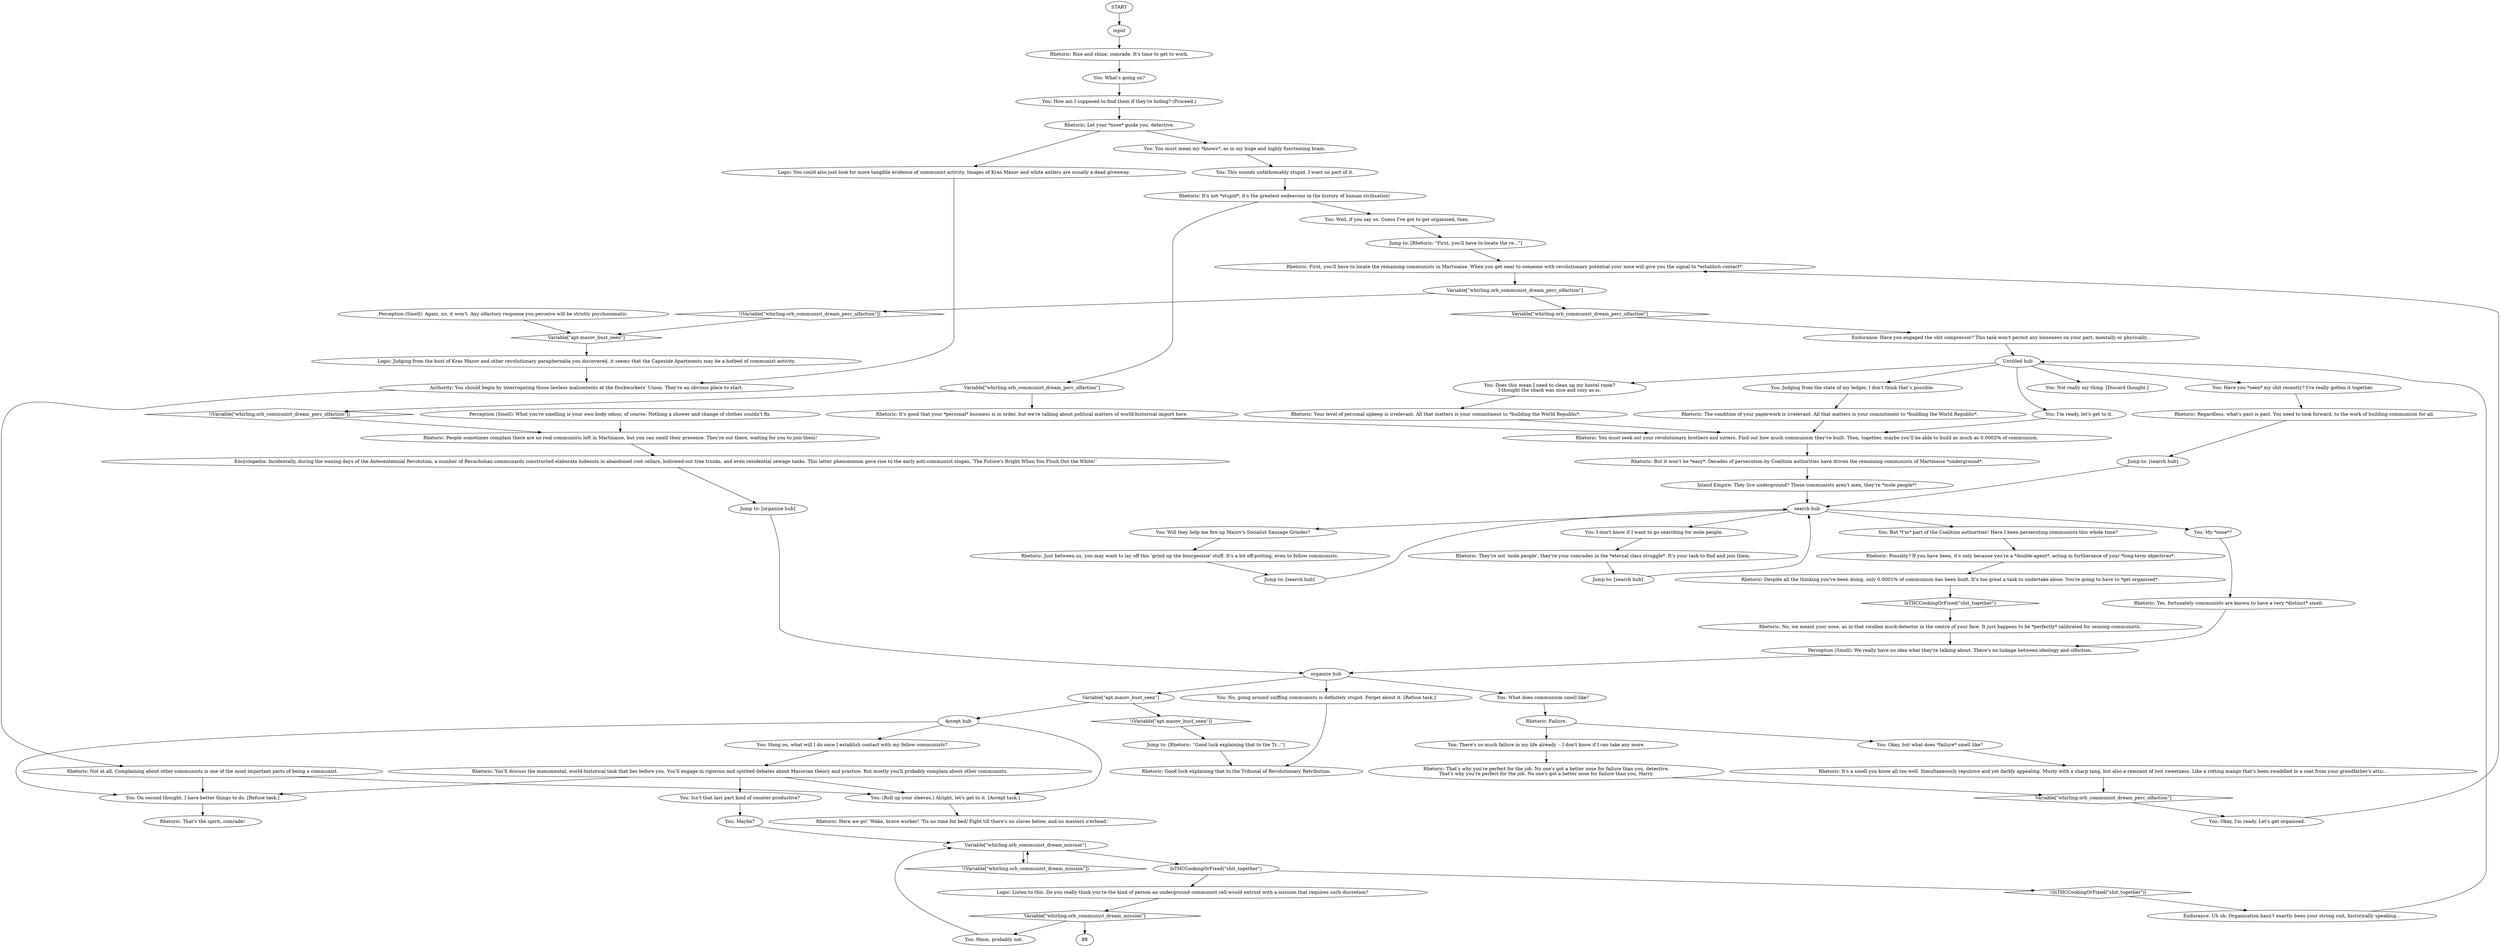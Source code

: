 # WHIRLING F2 ORB / Communist Quest Initiation
# Rhetoric tells you it's time to bone up on dialectical materialism and get organized.
# ==================================================
digraph G {
	  0 [label="START"];
	  1 [label="input"];
	  2 [label="Rhetoric: Good luck explaining that to the Tribunal of Revolutionary Retribution."];
	  3 [label="You: Not really my thing. [Discard thought.]"];
	  4 [label="Rhetoric: The condition of your paperwork is irrelevant. All that matters is your commitment to *building the World Republic*."];
	  5 [label="Rhetoric: Your level of personal upkeep is irrelevant. All that matters is your commitment to *building the World Republic*."];
	  6 [label="Inland Empire: They live underground? These communists aren't men, they're *mole people*!"];
	  7 [label="Jump to: [search hub]"];
	  8 [label="Rhetoric: It's a smell you know all too well. Simultaneously repulsive and yet darkly appealing. Musty with a sharp tang, but also a remnant of lost sweetness. Like a rotting mango that's been swaddled in a coat from your grandfather's attic..."];
	  9 [label="Authority: You should begin by interrogating those lawless malcontents at the Dockworkers' Union. They're an obvious place to start."];
	  10 [label="You: I don't know if I want to go searching for mole people."];
	  11 [label="Rhetoric: Failure."];
	  12 [label="Variable[\"whirling.orb_communist_dream_perc_olfaction\"]"];
	  13 [label="Variable[\"whirling.orb_communist_dream_perc_olfaction\"]", shape=diamond];
	  14 [label="!(Variable[\"whirling.orb_communist_dream_perc_olfaction\"])", shape=diamond];
	  15 [label="You: On second thought, I have better things to do. [Refuse task.]"];
	  16 [label="You: Isn't that last part kind of counter-productive?"];
	  17 [label="Rhetoric: Rise and shine, comrade. It's time to get to work."];
	  18 [label="You: I'm ready, let's get to it."];
	  19 [label="Rhetoric: Possibly? If you have been, it's only because you're a *double-agent*, acting in furtherance of your *long-term objectives*."];
	  20 [label="Jump to: [search hub]"];
	  21 [label="Encyclopedia: Incidentally, during the waning days of the Antecentennial Revolution, a number of Revacholian communards constructed elaborate hideouts in abandoned root cellars, hollowed-out tree trunks, and even residential sewage tanks. This latter phenomenon gave rise to the early anti-communist slogan, 'The Future's Bright When You Flush Out the White!'"];
	  22 [label="Rhetoric: You must seek out your revolutionary brothers and sisters. Find out how much communism they've built. Then, together, maybe you'll be able to build as much as 0.0002% of communism."];
	  23 [label="Rhetoric: They're not 'mole people', they're your comrades in the *eternal class struggle*. It's your task to find and join them."];
	  24 [label="Rhetoric: First, you'll have to locate the remaining communists in Martinaise. When you get near to someone with revolutionary potential your nose will give you the signal to *establish contact*."];
	  25 [label="Rhetoric: People sometimes complain there are no real communists left in Martinaise, but you can smell their presence. They're out there, waiting for you to join them!"];
	  26 [label="You: What's going on?"];
	  27 [label="You: Judging from the state of my ledger, I don't think that’s possible."];
	  28 [label="You: But *I'm* part of the Coalition authorities! Have I been persecuting communists this whole time?"];
	  29 [label="You: You must mean my *knows*, as in my huge and highly functioning brain."];
	  30 [label="Perception (Smell): We really have no idea what they're talking about. There's no linkage between ideology and olfaction."];
	  31 [label="Jump to: [organize hub]"];
	  32 [label="You: Hang on, what will I do once I establish contact with my fellow communists?"];
	  33 [label="Endurance: Uh oh. Organisation hasn't exactly been your strong suit, historically speaking..."];
	  34 [label="Rhetoric: Yes, fortunately communists are known to have a very *distinct* smell."];
	  35 [label="You: Hmm, probably not."];
	  36 [label="Rhetoric: It's not *stupid*, it's the greatest endeavour in the history of human civilisation!"];
	  37 [label="You: Well, if you say so. Guess I've got to get organised, then."];
	  38 [label="You: There's so much failure in my life already -- I don't know if I can take any more."];
	  39 [label="Rhetoric: That's why you're perfect for the job. No one's got a better nose for failure than you, detective.\nThat's why you're perfect for the job. No one's got a better nose for failure than you, Harry."];
	  40 [label="Rhetoric: But it won't be *easy*. Decades of persecution by Coalition authorities have driven the remaining communists of Martinaise *underground*."];
	  41 [label="Rhetoric: Just between us, you may want to lay off this 'grind up the bourgeoisie' stuff. It's a bit off-putting, even to fellow communists."];
	  42 [label="You: What does communism smell like?"];
	  43 [label="Untitled hub"];
	  44 [label="You: Have you *seen* my shit recently? I've really gotten it together."];
	  45 [label="Jump to: [search hub]"];
	  46 [label="organize hub"];
	  47 [label="You: Okay, but what does *failure* smell like?"];
	  48 [label="Rhetoric: You'll discuss the monumental, world-historical task that lies before you. You'll engage in rigorous and spirited debates about Mazovian theory and practice. But mostly you'll probably complain about other communists."];
	  49 [label="Rhetoric: Here we go! 'Wake, brave worker! 'Tis no time for bed/ Fight till there's no slaves below, and no masters o'erhead.'"];
	  50 [label="search hub"];
	  51 [label="Jump to: [Rhetoric: \"First, you'll have to locate the re...\"]"];
	  52 [label="You: (Roll up your sleeves.) Alright, let's get to it. [Accept task.]"];
	  53 [label="You: Does this mean I need to clean up my hostel room?\nI thought the shack was nice and cozy as-is."];
	  54 [label="Logic: Judging from the bust of Kras Mazov and other revolutionary paraphernalia you discovered, it seems that the Capeside Apartments may be a hotbed of communist activity."];
	  55 [label="You: Will they help me fire up Mazov's Socialist Sausage Grinder?"];
	  56 [label="Rhetoric: Let your *nose* guide you, detective."];
	  57 [label="Perception (Smell): Again, no, it won't. Any olfactory response you perceive will be strictly psychosomatic."];
	  58 [label="Endurance: Have you engaged the shit compressor? This task won't permit any looseness on your part, mentally or physically..."];
	  59 [label="Rhetoric: No, we meant your nose, as in that swollen muck-detector in the centre of your face. It just happens to be *perfectly* calibrated for sensing communists."];
	  60 [label="You: This sounds unfathomably stupid. I want no part of it."];
	  61 [label="You: No, going around sniffing communists is definitely stupid. Forget about it. [Refuse task.]"];
	  62 [label="Variable[\"whirling.orb_communist_dream_perc_olfaction\"]"];
	  63 [label="Variable[\"whirling.orb_communist_dream_perc_olfaction\"]", shape=diamond];
	  64 [label="!(Variable[\"whirling.orb_communist_dream_perc_olfaction\"])", shape=diamond];
	  65 [label="Rhetoric: It's good that your *personal* business is in order, but we're talking about political matters of world-historical import here."];
	  66 [label="Rhetoric: Regardless, what's past is past. You need to look forward, to the work of building communism for all."];
	  67 [label="Variable[\"whirling.orb_communist_dream_mission\"]"];
	  68 [label="Variable[\"whirling.orb_communist_dream_mission\"]", shape=diamond];
	  69 [label="!(Variable[\"whirling.orb_communist_dream_mission\"])", shape=diamond];
	  70 [label="IsTHCCookingOrFixed(\"shit_together\")"];
	  71 [label="IsTHCCookingOrFixed(\"shit_together\")", shape=diamond];
	  72 [label="!(IsTHCCookingOrFixed(\"shit_together\"))", shape=diamond];
	  73 [label="Logic: Listen to this. Do you really think you're the kind of person an underground communist cell would entrust with a mission that requires such discretion?"];
	  74 [label="Rhetoric: Despite all the thinking you've been doing, only 0.0001% of communism has been built. It's too great a task to undertake alone. You're going to have to *get organised*."];
	  75 [label="You: How am I supposed to find them if they're hiding? (Proceed.)"];
	  76 [label="You: My *nose*?"];
	  77 [label="Logic: You could also just look for more tangible evidence of communist activity. Images of Kras Mazov and white antlers are usually a dead giveaway."];
	  78 [label="Jump to: [Rhetoric: \"Good luck explaining that to the Tr...\"]"];
	  79 [label="Rhetoric: That's the spirit, comrade!"];
	  80 [label="Perception (Smell): What you're smelling is your own body odour, of course. Nothing a shower and change of clothes couldn't fix."];
	  81 [label="You: Okay, I'm ready. Let's get organised."];
	  82 [label="Variable[\"apt.mazov_bust_seen\"]"];
	  83 [label="Variable[\"apt.mazov_bust_seen\"]", shape=diamond];
	  84 [label="!(Variable[\"apt.mazov_bust_seen\"])", shape=diamond];
	  85 [label="Accept hub"];
	  86 [label="Rhetoric: Not at all. Complaining about other communists is one of the most important parts of being a communist."];
	  87 [label="You: Maybe?"];
	  0 -> 1
	  1 -> 17
	  4 -> 22
	  5 -> 22
	  6 -> 50
	  7 -> 50
	  8 -> 63
	  9 -> 86
	  10 -> 23
	  11 -> 38
	  11 -> 47
	  12 -> 13
	  12 -> 14
	  13 -> 58
	  14 -> 83
	  15 -> 79
	  16 -> 87
	  17 -> 26
	  18 -> 22
	  19 -> 74
	  20 -> 50
	  21 -> 31
	  22 -> 40
	  23 -> 7
	  24 -> 12
	  25 -> 21
	  26 -> 75
	  27 -> 4
	  28 -> 19
	  29 -> 60
	  30 -> 46
	  31 -> 46
	  32 -> 48
	  33 -> 43
	  34 -> 30
	  35 -> 67
	  36 -> 37
	  36 -> 62
	  37 -> 51
	  38 -> 39
	  39 -> 63
	  40 -> 6
	  41 -> 45
	  42 -> 11
	  43 -> 3
	  43 -> 44
	  43 -> 18
	  43 -> 53
	  43 -> 27
	  44 -> 66
	  45 -> 50
	  46 -> 42
	  46 -> 61
	  46 -> 82
	  47 -> 8
	  48 -> 16
	  48 -> 52
	  48 -> 15
	  50 -> 10
	  50 -> 28
	  50 -> 76
	  50 -> 55
	  51 -> 24
	  52 -> 49
	  53 -> 5
	  54 -> 9
	  55 -> 41
	  56 -> 29
	  56 -> 77
	  57 -> 83
	  58 -> 43
	  59 -> 30
	  60 -> 36
	  61 -> 2
	  62 -> 64
	  62 -> 65
	  63 -> 81
	  64 -> 25
	  65 -> 22
	  66 -> 20
	  67 -> 69
	  67 -> 70
	  68 -> 88
	  68 -> 35
	  69 -> 67
	  70 -> 72
	  70 -> 73
	  71 -> 59
	  72 -> 33
	  73 -> 68
	  74 -> 71
	  75 -> 56
	  76 -> 34
	  77 -> 9
	  78 -> 2
	  80 -> 25
	  81 -> 24
	  82 -> 84
	  82 -> 85
	  83 -> 54
	  84 -> 78
	  85 -> 32
	  85 -> 52
	  85 -> 15
	  86 -> 52
	  86 -> 15
	  87 -> 67
}

